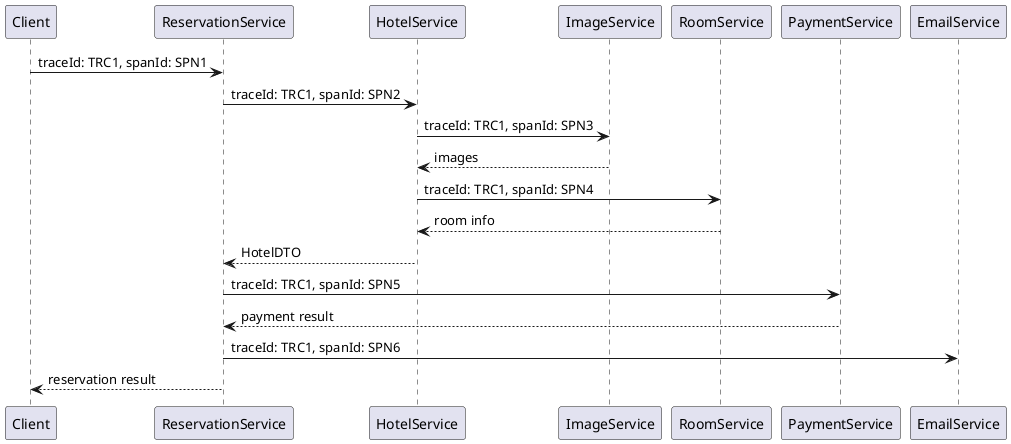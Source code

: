 @startuml
Client -> ReservationService: traceId: TRC1, spanId: SPN1
ReservationService -> HotelService: traceId: TRC1, spanId: SPN2
HotelService -> ImageService:traceId: TRC1, spanId: SPN3
HotelService <-- ImageService: images
HotelService -> RoomService:traceId: TRC1, spanId: SPN4
HotelService <-- RoomService: room info
ReservationService <-- HotelService: HotelDTO
ReservationService -> PaymentService: traceId: TRC1, spanId: SPN5
ReservationService <-- PaymentService: payment result
ReservationService -> EmailService: traceId: TRC1, spanId: SPN6
Client <-- ReservationService: reservation result
@enduml
